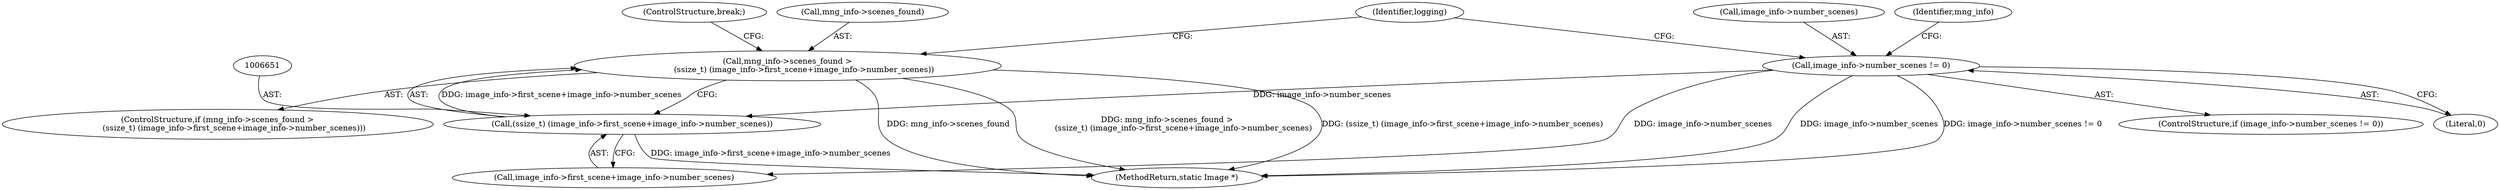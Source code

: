 digraph "0_ImageMagick_9eedb5660f1704cde8e8cd784c5c2a09dd2fd60f_0@pointer" {
"1006646" [label="(Call,mng_info->scenes_found >\n             (ssize_t) (image_info->first_scene+image_info->number_scenes))"];
"1006650" [label="(Call,(ssize_t) (image_info->first_scene+image_info->number_scenes))"];
"1006639" [label="(Call,image_info->number_scenes != 0)"];
"1007374" [label="(MethodReturn,static Image *)"];
"1006645" [label="(ControlStructure,if (mng_info->scenes_found >\n             (ssize_t) (image_info->first_scene+image_info->number_scenes)))"];
"1006662" [label="(Identifier,logging)"];
"1006647" [label="(Call,mng_info->scenes_found)"];
"1006638" [label="(ControlStructure,if (image_info->number_scenes != 0))"];
"1006640" [label="(Call,image_info->number_scenes)"];
"1006648" [label="(Identifier,mng_info)"];
"1006652" [label="(Call,image_info->first_scene+image_info->number_scenes)"];
"1006650" [label="(Call,(ssize_t) (image_info->first_scene+image_info->number_scenes))"];
"1006646" [label="(Call,mng_info->scenes_found >\n             (ssize_t) (image_info->first_scene+image_info->number_scenes))"];
"1006643" [label="(Literal,0)"];
"1006639" [label="(Call,image_info->number_scenes != 0)"];
"1006659" [label="(ControlStructure,break;)"];
"1006646" -> "1006645"  [label="AST: "];
"1006646" -> "1006650"  [label="CFG: "];
"1006647" -> "1006646"  [label="AST: "];
"1006650" -> "1006646"  [label="AST: "];
"1006659" -> "1006646"  [label="CFG: "];
"1006662" -> "1006646"  [label="CFG: "];
"1006646" -> "1007374"  [label="DDG: (ssize_t) (image_info->first_scene+image_info->number_scenes)"];
"1006646" -> "1007374"  [label="DDG: mng_info->scenes_found"];
"1006646" -> "1007374"  [label="DDG: mng_info->scenes_found >\n             (ssize_t) (image_info->first_scene+image_info->number_scenes)"];
"1006650" -> "1006646"  [label="DDG: image_info->first_scene+image_info->number_scenes"];
"1006650" -> "1006652"  [label="CFG: "];
"1006651" -> "1006650"  [label="AST: "];
"1006652" -> "1006650"  [label="AST: "];
"1006650" -> "1007374"  [label="DDG: image_info->first_scene+image_info->number_scenes"];
"1006639" -> "1006650"  [label="DDG: image_info->number_scenes"];
"1006639" -> "1006638"  [label="AST: "];
"1006639" -> "1006643"  [label="CFG: "];
"1006640" -> "1006639"  [label="AST: "];
"1006643" -> "1006639"  [label="AST: "];
"1006648" -> "1006639"  [label="CFG: "];
"1006662" -> "1006639"  [label="CFG: "];
"1006639" -> "1007374"  [label="DDG: image_info->number_scenes"];
"1006639" -> "1007374"  [label="DDG: image_info->number_scenes != 0"];
"1006639" -> "1006652"  [label="DDG: image_info->number_scenes"];
}
